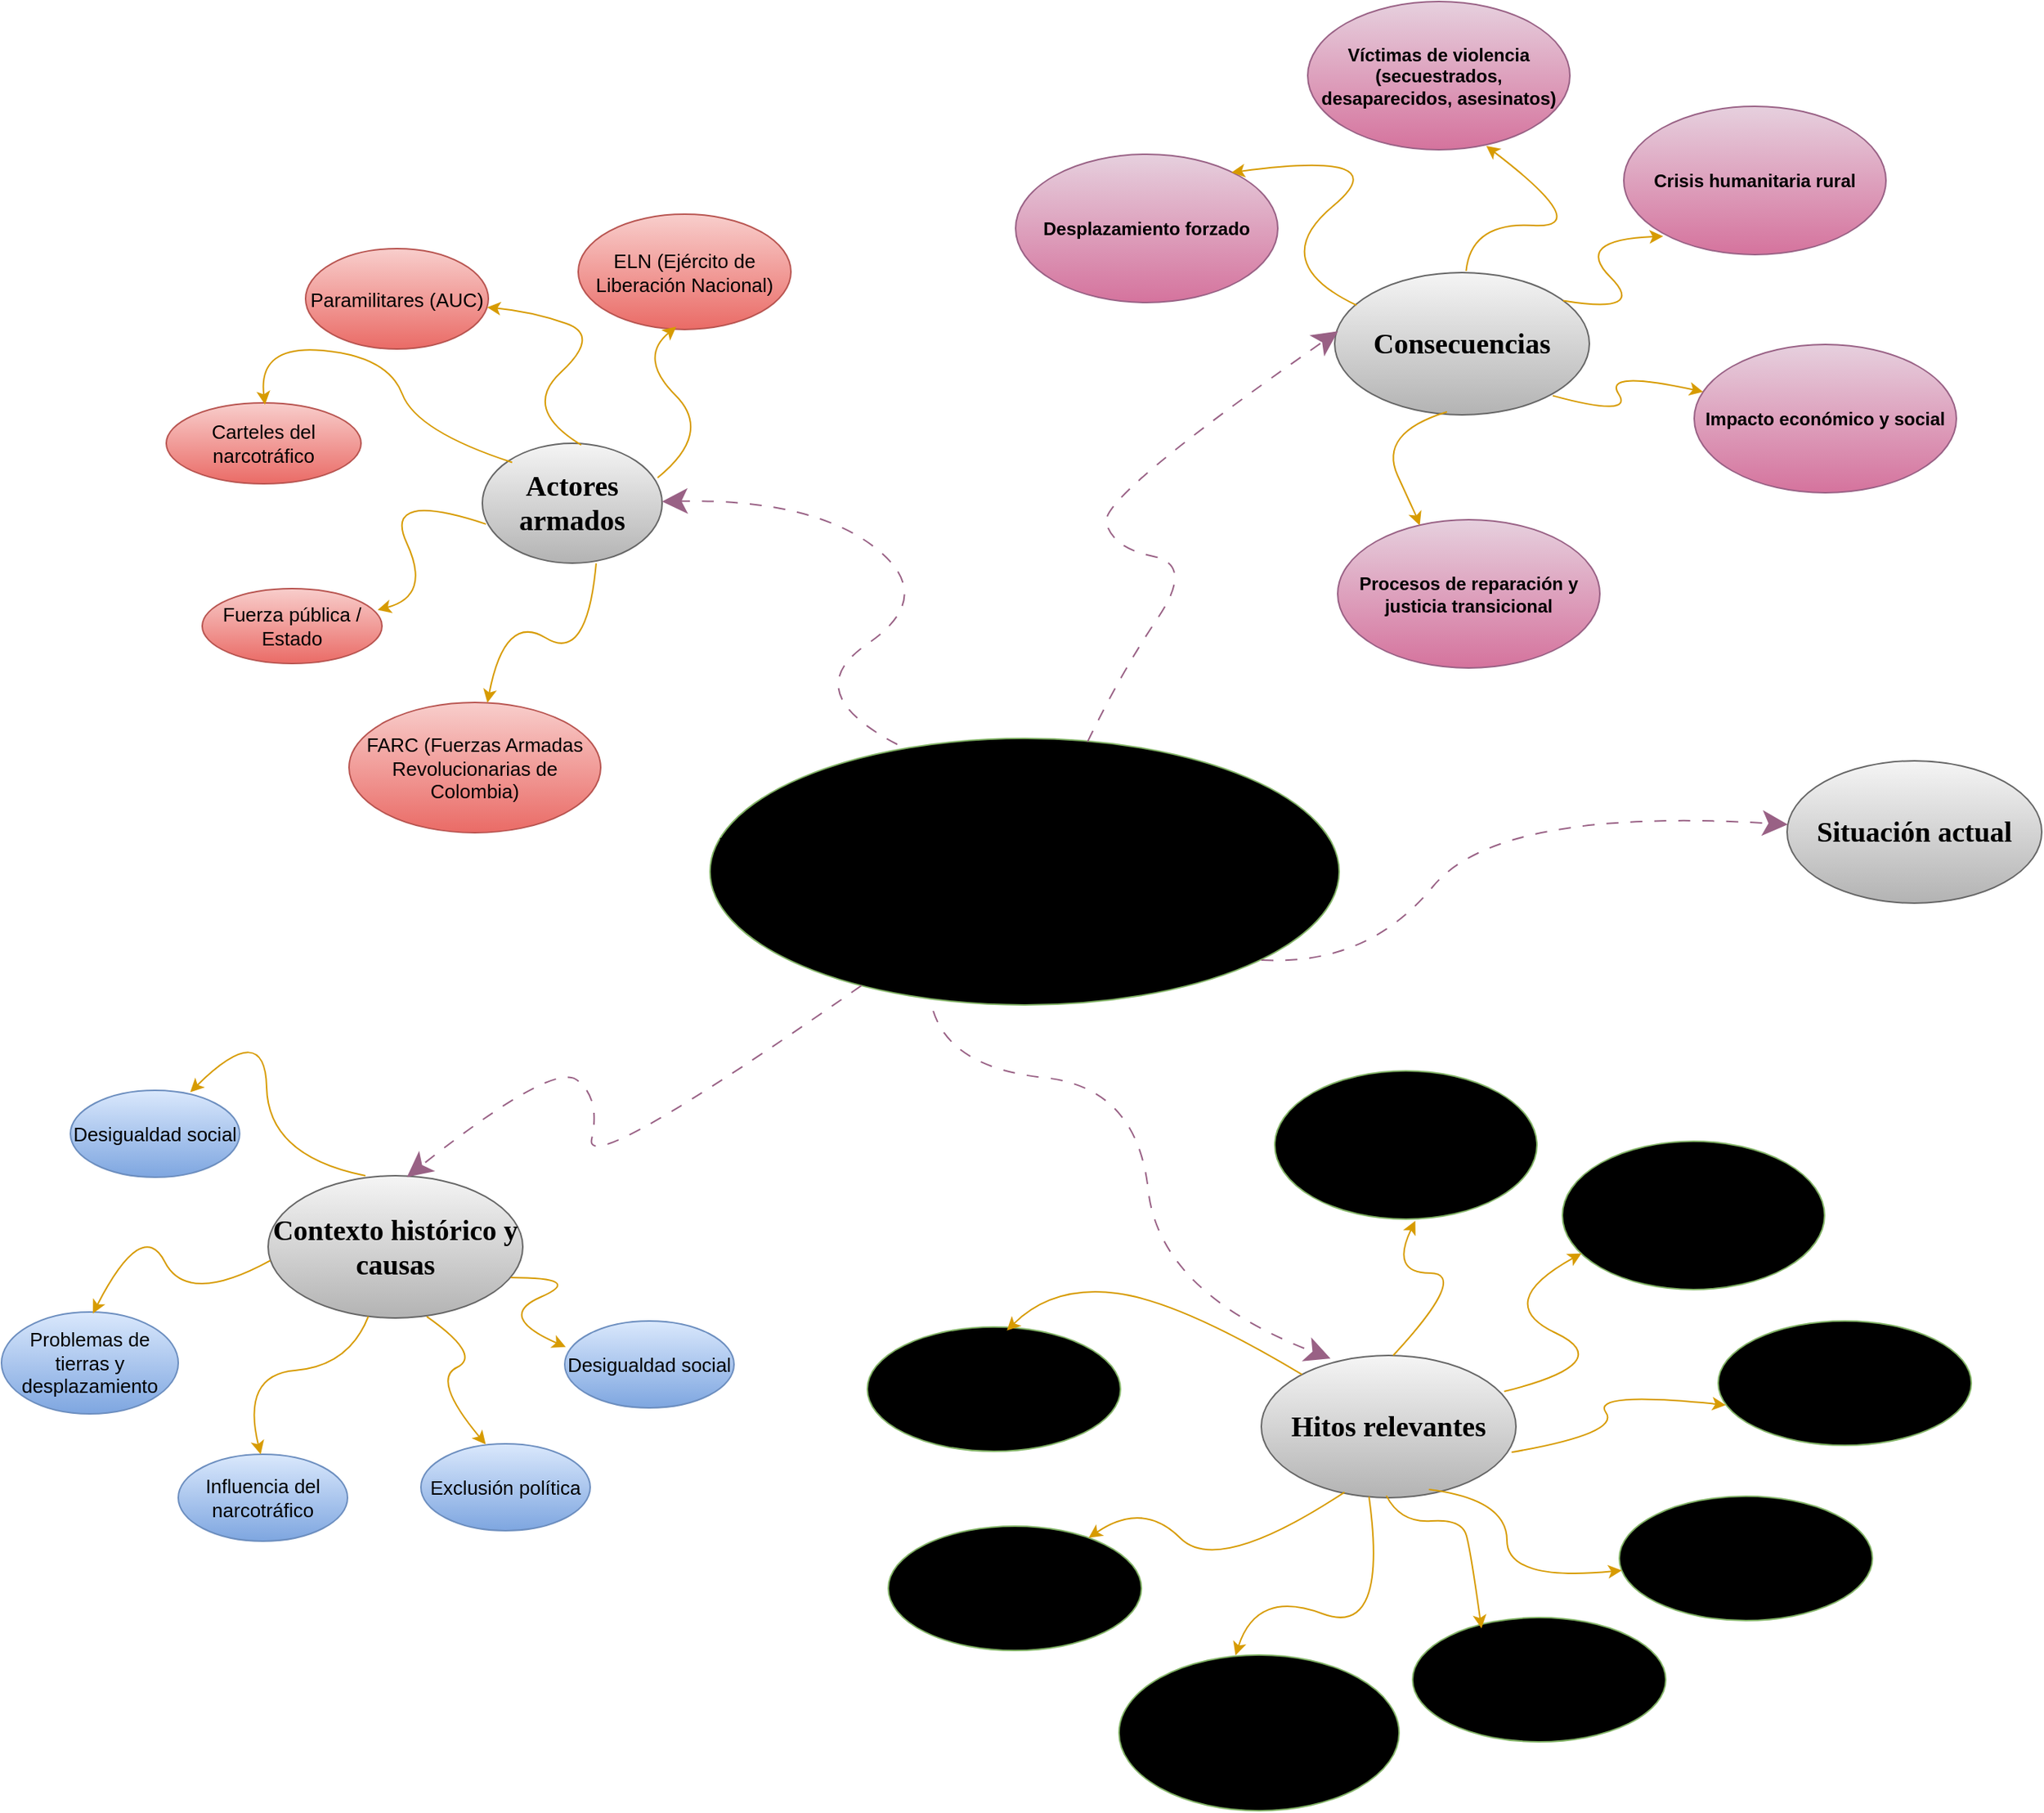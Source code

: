<mxfile version="28.1.2">
  <diagram id="AttYlrDJAX9aKZHuvHc5" name="Página-1">
    <mxGraphModel dx="724" dy="442" grid="0" gridSize="10" guides="0" tooltips="1" connect="0" arrows="1" fold="1" page="1" pageScale="1" pageWidth="2000" pageHeight="1700" background="light-dark(#FFFFFF,#FFFFFF)" math="0" shadow="0">
      <root>
        <mxCell id="0" />
        <mxCell id="1" parent="0" />
        <mxCell id="H_8EhADn51h16BN9ZeOo-1" value="&lt;font face=&quot;Times New Roman&quot; style=&quot;font-size: 25px; color: light-dark(rgb(0, 0, 0), rgb(255, 255, 51));&quot;&gt;&lt;i&gt;&lt;strong style=&quot;&quot; data-end=&quot;166&quot; data-start=&quot;101&quot;&gt;Hitos del conflicto armado en Colombia en los últimos 50 años&lt;/strong&gt;.&lt;/i&gt;&lt;/font&gt;" style="ellipse;whiteSpace=wrap;html=1;fillColor=#d5e8d4;strokeColor=#82b366;gradientColor=light-dark(#97D077,#66FF66);" vertex="1" parent="1">
          <mxGeometry x="767" y="792" width="420" height="178" as="geometry" />
        </mxCell>
        <mxCell id="H_8EhADn51h16BN9ZeOo-2" value="&lt;font face=&quot;Times New Roman&quot; style=&quot;color: light-dark(rgb(0, 0, 0), rgb(255, 255, 51)); font-size: 19px;&quot;&gt;&lt;b&gt;Contexto histórico y causas&lt;/b&gt;&lt;/font&gt;" style="ellipse;whiteSpace=wrap;html=1;fillColor=#f5f5f5;strokeColor=#666666;gradientColor=#b3b3b3;" vertex="1" parent="1">
          <mxGeometry x="472" y="1084" width="170" height="95" as="geometry" />
        </mxCell>
        <mxCell id="H_8EhADn51h16BN9ZeOo-3" value="&lt;font face=&quot;Times New Roman&quot; style=&quot;color: light-dark(rgb(0, 0, 0), rgb(255, 255, 51)); font-size: 19px;&quot;&gt;&lt;b&gt;Actores armados&lt;/b&gt;&lt;/font&gt;" style="ellipse;whiteSpace=wrap;html=1;fillColor=#f5f5f5;strokeColor=#666666;gradientColor=#b3b3b3;" vertex="1" parent="1">
          <mxGeometry x="615" y="595" width="120" height="80" as="geometry" />
        </mxCell>
        <mxCell id="H_8EhADn51h16BN9ZeOo-4" value="&lt;font face=&quot;Times New Roman&quot; style=&quot;color: light-dark(rgb(0, 0, 0), rgb(255, 255, 51)); font-size: 19px;&quot;&gt;&lt;b&gt;Hitos relevantes&lt;/b&gt;&lt;/font&gt;" style="ellipse;whiteSpace=wrap;html=1;fillColor=#f5f5f5;strokeColor=#666666;gradientColor=#b3b3b3;" vertex="1" parent="1">
          <mxGeometry x="1135" y="1204" width="170" height="95" as="geometry" />
        </mxCell>
        <mxCell id="H_8EhADn51h16BN9ZeOo-5" value="&lt;font face=&quot;Times New Roman&quot; style=&quot;color: light-dark(rgb(0, 0, 0), rgb(255, 255, 51)); font-size: 19px;&quot;&gt;&lt;b&gt;Consecuencias&lt;/b&gt;&lt;/font&gt;" style="ellipse;whiteSpace=wrap;html=1;fillColor=#f5f5f5;strokeColor=#666666;gradientColor=#b3b3b3;" vertex="1" parent="1">
          <mxGeometry x="1184" y="481" width="170" height="95" as="geometry" />
        </mxCell>
        <mxCell id="H_8EhADn51h16BN9ZeOo-6" value="&lt;font face=&quot;Times New Roman&quot; style=&quot;color: light-dark(rgb(0, 0, 0), rgb(255, 255, 51)); font-size: 19px;&quot;&gt;&lt;b&gt;Situación actual&lt;/b&gt;&lt;/font&gt;" style="ellipse;whiteSpace=wrap;html=1;fillColor=#f5f5f5;strokeColor=#666666;gradientColor=#b3b3b3;" vertex="1" parent="1">
          <mxGeometry x="1486" y="807" width="170" height="95" as="geometry" />
        </mxCell>
        <mxCell id="H_8EhADn51h16BN9ZeOo-7" value="" style="curved=1;endArrow=classic;html=1;rounded=0;fillColor=#e6d0de;gradientColor=#d5739d;strokeColor=#996185;startSize=20;endSize=14;fontStyle=0;dashed=1;dashPattern=8 8;startArrow=none;startFill=0;entryX=0.013;entryY=0.412;entryDx=0;entryDy=0;entryPerimeter=0;exitX=0.6;exitY=0.013;exitDx=0;exitDy=0;exitPerimeter=0;" edge="1" parent="1" source="H_8EhADn51h16BN9ZeOo-1" target="H_8EhADn51h16BN9ZeOo-5">
          <mxGeometry width="50" height="50" relative="1" as="geometry">
            <mxPoint x="1017" y="787" as="sourcePoint" />
            <mxPoint x="1051.5" y="643.11" as="targetPoint" />
            <Array as="points">
              <mxPoint x="1042" y="747" />
              <mxPoint x="1090" y="676" />
              <mxPoint x="1036" y="665" />
              <mxPoint x="1027" y="631" />
            </Array>
          </mxGeometry>
        </mxCell>
        <mxCell id="H_8EhADn51h16BN9ZeOo-9" value="" style="curved=1;endArrow=classic;html=1;rounded=0;fillColor=#e6d0de;gradientColor=#d5739d;strokeColor=#996185;startSize=20;endSize=14;fontStyle=0;dashed=1;dashPattern=8 8;startArrow=none;startFill=0;" edge="1" parent="1" target="H_8EhADn51h16BN9ZeOo-3">
          <mxGeometry width="50" height="50" relative="1" as="geometry">
            <mxPoint x="891.99" y="796" as="sourcePoint" />
            <mxPoint x="718.999" y="621.062" as="targetPoint" />
            <Array as="points">
              <mxPoint x="824.99" y="761" />
              <mxPoint x="918.99" y="697" />
              <mxPoint x="835" y="632" />
            </Array>
          </mxGeometry>
        </mxCell>
        <mxCell id="H_8EhADn51h16BN9ZeOo-11" value="" style="curved=1;endArrow=classic;html=1;rounded=0;fillColor=#e6d0de;gradientColor=#d5739d;strokeColor=#996185;startSize=20;endSize=14;fontStyle=0;dashed=1;dashPattern=8 8;startArrow=none;startFill=0;entryX=0.272;entryY=0.022;entryDx=0;entryDy=0;entryPerimeter=0;" edge="1" parent="1" target="H_8EhADn51h16BN9ZeOo-4">
          <mxGeometry width="50" height="50" relative="1" as="geometry">
            <mxPoint x="916" y="974" as="sourcePoint" />
            <mxPoint x="948" y="1116" as="targetPoint" />
            <Array as="points">
              <mxPoint x="928" y="1012" />
              <mxPoint x="1052" y="1025" />
              <mxPoint x="1067" y="1162" />
            </Array>
          </mxGeometry>
        </mxCell>
        <mxCell id="H_8EhADn51h16BN9ZeOo-12" value="" style="curved=1;endArrow=classic;html=1;rounded=0;fillColor=#e6d0de;gradientColor=#d5739d;strokeColor=#996185;startSize=20;endSize=14;fontStyle=0;dashed=1;dashPattern=8 8;startArrow=none;startFill=0;" edge="1" parent="1" target="H_8EhADn51h16BN9ZeOo-6">
          <mxGeometry width="50" height="50" relative="1" as="geometry">
            <mxPoint x="1135" y="940" as="sourcePoint" />
            <mxPoint x="1164" y="1084" as="targetPoint" />
            <Array as="points">
              <mxPoint x="1206" y="944" />
              <mxPoint x="1293" y="838" />
            </Array>
          </mxGeometry>
        </mxCell>
        <mxCell id="H_8EhADn51h16BN9ZeOo-13" value="" style="curved=1;endArrow=classic;html=1;rounded=0;fillColor=#e6d0de;gradientColor=#d5739d;strokeColor=#996185;startSize=20;endSize=14;fontStyle=0;dashed=1;dashPattern=8 8;startArrow=none;startFill=0;entryX=0.545;entryY=0.009;entryDx=0;entryDy=0;entryPerimeter=0;" edge="1" parent="1" source="H_8EhADn51h16BN9ZeOo-1" target="H_8EhADn51h16BN9ZeOo-2">
          <mxGeometry width="50" height="50" relative="1" as="geometry">
            <mxPoint x="779.076" y="1048.543" as="sourcePoint" />
            <mxPoint x="579" y="1073" as="targetPoint" />
            <Array as="points">
              <mxPoint x="682" y="1087" />
              <mxPoint x="694" y="1032" />
              <mxPoint x="662" y="1008" />
            </Array>
          </mxGeometry>
        </mxCell>
        <mxCell id="H_8EhADn51h16BN9ZeOo-14" value="&lt;font style=&quot;color: light-dark(rgb(0, 0, 0), rgb(51, 255, 255)); font-size: 13px;&quot;&gt;Desigualdad social&lt;/font&gt;" style="ellipse;whiteSpace=wrap;html=1;fillColor=#dae8fc;strokeColor=#6c8ebf;gradientColor=#7ea6e0;" vertex="1" parent="1">
          <mxGeometry x="340" y="1027" width="113" height="58" as="geometry" />
        </mxCell>
        <mxCell id="H_8EhADn51h16BN9ZeOo-15" value="&lt;font style=&quot;color: light-dark(rgb(0, 0, 0), rgb(51, 255, 255)); font-size: 13px;&quot;&gt;Problemas de tierras y desplazamiento&lt;/font&gt;" style="ellipse;whiteSpace=wrap;html=1;fillColor=#dae8fc;strokeColor=#6c8ebf;gradientColor=#7ea6e0;" vertex="1" parent="1">
          <mxGeometry x="294" y="1175" width="118" height="68" as="geometry" />
        </mxCell>
        <mxCell id="H_8EhADn51h16BN9ZeOo-16" value="&lt;font style=&quot;color: light-dark(rgb(0, 0, 0), rgb(51, 255, 255)); font-size: 13px;&quot;&gt;Desigualdad social&lt;/font&gt;" style="ellipse;whiteSpace=wrap;html=1;fillColor=#dae8fc;strokeColor=#6c8ebf;gradientColor=#7ea6e0;" vertex="1" parent="1">
          <mxGeometry x="670" y="1181" width="113" height="58" as="geometry" />
        </mxCell>
        <mxCell id="H_8EhADn51h16BN9ZeOo-17" value="&lt;font style=&quot;color: light-dark(rgb(0, 0, 0), rgb(51, 255, 255)); font-size: 13px;&quot;&gt;Influencia del narcotráfico&lt;/font&gt;" style="ellipse;whiteSpace=wrap;html=1;fillColor=#dae8fc;strokeColor=#6c8ebf;gradientColor=#7ea6e0;" vertex="1" parent="1">
          <mxGeometry x="412" y="1270" width="113" height="58" as="geometry" />
        </mxCell>
        <mxCell id="H_8EhADn51h16BN9ZeOo-18" value="&lt;font style=&quot;color: light-dark(rgb(0, 0, 0), rgb(51, 255, 255)); font-size: 13px;&quot;&gt;Exclusión política&lt;/font&gt;" style="ellipse;whiteSpace=wrap;html=1;fillColor=#dae8fc;strokeColor=#6c8ebf;gradientColor=#7ea6e0;" vertex="1" parent="1">
          <mxGeometry x="574" y="1263" width="113" height="58" as="geometry" />
        </mxCell>
        <mxCell id="H_8EhADn51h16BN9ZeOo-19" value="&lt;font style=&quot;color: light-dark(rgb(0, 0, 0), rgb(51, 255, 255)); font-size: 13px;&quot;&gt;FARC (Fuerzas Armadas Revolucionarias de Colombia)&lt;/font&gt;" style="ellipse;whiteSpace=wrap;html=1;fillColor=#f8cecc;strokeColor=light-dark(#B85450,#66FFFF);gradientColor=#ea6b66;" vertex="1" parent="1">
          <mxGeometry x="526" y="768" width="168" height="87" as="geometry" />
        </mxCell>
        <mxCell id="H_8EhADn51h16BN9ZeOo-20" value="&lt;font style=&quot;color: light-dark(rgb(0, 0, 0), rgb(51, 255, 255)); font-size: 13px;&quot;&gt;ELN (Ejército de Liberación Nacional)&lt;/font&gt;" style="ellipse;whiteSpace=wrap;html=1;fillColor=#f8cecc;strokeColor=light-dark(#B85450,#33FFFF);gradientColor=#ea6b66;" vertex="1" parent="1">
          <mxGeometry x="679" y="442" width="142" height="77" as="geometry" />
        </mxCell>
        <mxCell id="H_8EhADn51h16BN9ZeOo-21" value="&lt;font style=&quot;color: light-dark(rgb(0, 0, 0), rgb(51, 255, 255)); font-size: 13px;&quot;&gt;Paramilitares (AUC)&lt;/font&gt;" style="ellipse;whiteSpace=wrap;html=1;fillColor=#f8cecc;strokeColor=light-dark(#B85450,#66FFFF);gradientColor=#ea6b66;" vertex="1" parent="1">
          <mxGeometry x="497" y="465" width="122" height="67" as="geometry" />
        </mxCell>
        <mxCell id="H_8EhADn51h16BN9ZeOo-22" value="&lt;font style=&quot;color: light-dark(rgb(0, 0, 0), rgb(51, 255, 255)); font-size: 13px;&quot;&gt;Carteles del narcotráfico&lt;/font&gt;" style="ellipse;whiteSpace=wrap;html=1;fillColor=#f8cecc;strokeColor=light-dark(#B85450,#66FFFF);gradientColor=#ea6b66;" vertex="1" parent="1">
          <mxGeometry x="404" y="568" width="130" height="54" as="geometry" />
        </mxCell>
        <mxCell id="H_8EhADn51h16BN9ZeOo-23" value="&lt;font style=&quot;color: light-dark(rgb(0, 0, 0), rgb(51, 255, 255)); font-size: 13px;&quot;&gt;Fuerza pública / Estado&lt;/font&gt;" style="ellipse;whiteSpace=wrap;html=1;fillColor=#f8cecc;strokeColor=light-dark(#B85450,#66FFFF);gradientColor=#ea6b66;" vertex="1" parent="1">
          <mxGeometry x="428" y="692" width="120" height="50" as="geometry" />
        </mxCell>
        <mxCell id="H_8EhADn51h16BN9ZeOo-24" value="&lt;font style=&quot;color: light-dark(rgb(0, 0, 0), rgb(51, 255, 255)); font-size: 13px;&quot;&gt;1982: Inicio de diálogos de paz con FARC (Betancur)&lt;/font&gt;" style="ellipse;whiteSpace=wrap;html=1;fillColor=#d5e8d4;strokeColor=#82b366;gradientColor=light-dark(#97D077,#295A52);" vertex="1" parent="1">
          <mxGeometry x="872" y="1185" width="169" height="83" as="geometry" />
        </mxCell>
        <mxCell id="H_8EhADn51h16BN9ZeOo-25" value="&lt;font style=&quot;color: light-dark(rgb(0, 0, 0), rgb(51, 255, 255)); font-size: 13px;&quot;&gt;1984: Acuerdo de cese al fuego con FARC (La Uribe)&lt;/font&gt;" style="ellipse;whiteSpace=wrap;html=1;fillColor=#d5e8d4;strokeColor=#82b366;gradientColor=light-dark(#97D077,#295A52);" vertex="1" parent="1">
          <mxGeometry x="886" y="1318" width="169" height="83" as="geometry" />
        </mxCell>
        <mxCell id="H_8EhADn51h16BN9ZeOo-26" value="&lt;font style=&quot;color: light-dark(rgb(0, 0, 0), rgb(51, 255, 255)); font-size: 13px;&quot;&gt;1991: Nueva Constitución — apertura política, desmovilización M-19&lt;/font&gt;" style="ellipse;whiteSpace=wrap;html=1;fillColor=#d5e8d4;strokeColor=#82b366;gradientColor=light-dark(#97D077,#295A52);" vertex="1" parent="1">
          <mxGeometry x="1040" y="1404" width="187" height="104" as="geometry" />
        </mxCell>
        <mxCell id="H_8EhADn51h16BN9ZeOo-27" value="&lt;font style=&quot;color: light-dark(rgb(0, 0, 0), rgb(51, 255, 255)); font-size: 13px;&quot;&gt;1997-2006: Auge paramilitar (AUC)&lt;/font&gt;" style="ellipse;whiteSpace=wrap;html=1;fillColor=#d5e8d4;strokeColor=#82b366;gradientColor=light-dark(#97D077,#295A52);" vertex="1" parent="1">
          <mxGeometry x="1236" y="1379" width="169" height="83" as="geometry" />
        </mxCell>
        <mxCell id="H_8EhADn51h16BN9ZeOo-28" value="&lt;font style=&quot;color: light-dark(rgb(0, 0, 0), rgb(51, 255, 255)); font-size: 13px;&quot;&gt;2002-2010: Política de Seguridad Democrática (Uribe)&lt;/font&gt;" style="ellipse;whiteSpace=wrap;html=1;fillColor=#d5e8d4;strokeColor=#82b366;gradientColor=light-dark(#97D077,#295A52);" vertex="1" parent="1">
          <mxGeometry x="1374" y="1298" width="169" height="83" as="geometry" />
        </mxCell>
        <mxCell id="H_8EhADn51h16BN9ZeOo-29" value="&lt;font style=&quot;color: light-dark(rgb(0, 0, 0), rgb(51, 255, 255)); font-size: 13px;&quot;&gt;2012-2016: Proceso de paz con FARC (La Habana)&lt;/font&gt;" style="ellipse;whiteSpace=wrap;html=1;fillColor=#d5e8d4;strokeColor=#82b366;gradientColor=light-dark(#97D077,#295A52);" vertex="1" parent="1">
          <mxGeometry x="1440" y="1181" width="169" height="83" as="geometry" />
        </mxCell>
        <mxCell id="H_8EhADn51h16BN9ZeOo-30" value="&lt;font style=&quot;color: light-dark(rgb(0, 0, 0), rgb(51, 255, 255)); font-size: 13px;&quot;&gt;2016: Firma del Acuerdo de Paz con FARC &lt;br&gt;(Juan Manuel Santos)&lt;/font&gt;" style="ellipse;whiteSpace=wrap;html=1;fillColor=#d5e8d4;strokeColor=#82b366;gradientColor=light-dark(#97D077,#295A52);" vertex="1" parent="1">
          <mxGeometry x="1336" y="1061" width="175" height="99" as="geometry" />
        </mxCell>
        <mxCell id="H_8EhADn51h16BN9ZeOo-31" value="&lt;font style=&quot;color: light-dark(rgb(0, 0, 0), rgb(51, 255, 255));&quot;&gt;2019-presente: Disidencias y ELN continúan con presencia armada&lt;/font&gt;" style="ellipse;whiteSpace=wrap;html=1;fillColor=#d5e8d4;strokeColor=#82b366;gradientColor=light-dark(#97D077,#295A52);" vertex="1" parent="1">
          <mxGeometry x="1144" y="1014" width="175" height="99" as="geometry" />
        </mxCell>
        <mxCell id="H_8EhADn51h16BN9ZeOo-32" value="&lt;font style=&quot;color: light-dark(rgb(0, 0, 0), rgb(0, 255, 0));&quot;&gt;&lt;b style=&quot;&quot;&gt;Desplazamiento forzado&lt;/b&gt;&lt;/font&gt;" style="ellipse;whiteSpace=wrap;html=1;fillColor=#e6d0de;strokeColor=#996185;gradientColor=#d5739d;" vertex="1" parent="1">
          <mxGeometry x="971" y="402" width="175" height="99" as="geometry" />
        </mxCell>
        <mxCell id="H_8EhADn51h16BN9ZeOo-33" value="&lt;font style=&quot;color: light-dark(rgb(0, 0, 0), rgb(0, 255, 0));&quot;&gt;&lt;b style=&quot;&quot;&gt;Víctimas de violencia (secuestrados, desaparecidos, asesinatos)&lt;/b&gt;&lt;/font&gt;" style="ellipse;whiteSpace=wrap;html=1;fillColor=#e6d0de;strokeColor=#996185;gradientColor=#d5739d;" vertex="1" parent="1">
          <mxGeometry x="1166" y="300" width="175" height="99" as="geometry" />
        </mxCell>
        <mxCell id="H_8EhADn51h16BN9ZeOo-34" value="&lt;font style=&quot;color: light-dark(rgb(0, 0, 0), rgb(0, 255, 0));&quot;&gt;&lt;b style=&quot;&quot;&gt;Crisis humanitaria rural&lt;/b&gt;&lt;/font&gt;" style="ellipse;whiteSpace=wrap;html=1;fillColor=#e6d0de;strokeColor=#996185;gradientColor=#d5739d;" vertex="1" parent="1">
          <mxGeometry x="1377" y="370" width="175" height="99" as="geometry" />
        </mxCell>
        <mxCell id="H_8EhADn51h16BN9ZeOo-35" value="&lt;font style=&quot;color: light-dark(rgb(0, 0, 0), rgb(0, 255, 0));&quot;&gt;&lt;b style=&quot;&quot;&gt;Impacto económico y social&lt;/b&gt;&lt;/font&gt;" style="ellipse;whiteSpace=wrap;html=1;fillColor=#e6d0de;strokeColor=#996185;gradientColor=#d5739d;" vertex="1" parent="1">
          <mxGeometry x="1424" y="529" width="175" height="99" as="geometry" />
        </mxCell>
        <mxCell id="H_8EhADn51h16BN9ZeOo-36" value="&lt;font style=&quot;color: light-dark(rgb(0, 0, 0), rgb(0, 255, 0));&quot;&gt;&lt;b style=&quot;&quot;&gt;Procesos de reparación y justicia transicional&lt;/b&gt;&lt;/font&gt;" style="ellipse;whiteSpace=wrap;html=1;fillColor=#e6d0de;strokeColor=#996185;gradientColor=#d5739d;" vertex="1" parent="1">
          <mxGeometry x="1186" y="646" width="175" height="99" as="geometry" />
        </mxCell>
        <mxCell id="H_8EhADn51h16BN9ZeOo-37" value="" style="curved=1;endArrow=classic;html=1;rounded=0;entryX=0.006;entryY=0.299;entryDx=0;entryDy=0;entryPerimeter=0;fillColor=#ffcd28;gradientColor=#ffa500;strokeColor=#d79b00;" edge="1" parent="1" target="H_8EhADn51h16BN9ZeOo-16">
          <mxGeometry width="50" height="50" relative="1" as="geometry">
            <mxPoint x="634" y="1152" as="sourcePoint" />
            <mxPoint x="684" y="1102" as="targetPoint" />
            <Array as="points">
              <mxPoint x="684" y="1152" />
              <mxPoint x="624" y="1178" />
            </Array>
          </mxGeometry>
        </mxCell>
        <mxCell id="H_8EhADn51h16BN9ZeOo-38" value="" style="curved=1;endArrow=classic;html=1;rounded=0;entryX=0.383;entryY=0.007;entryDx=0;entryDy=0;entryPerimeter=0;fillColor=#ffcd28;gradientColor=#ffa500;strokeColor=#d79b00;exitX=0.623;exitY=0.99;exitDx=0;exitDy=0;exitPerimeter=0;" edge="1" parent="1" source="H_8EhADn51h16BN9ZeOo-2" target="H_8EhADn51h16BN9ZeOo-18">
          <mxGeometry width="50" height="50" relative="1" as="geometry">
            <mxPoint x="573" y="1182" as="sourcePoint" />
            <mxPoint x="610" y="1228" as="targetPoint" />
            <Array as="points">
              <mxPoint x="615" y="1204" />
              <mxPoint x="581" y="1220" />
            </Array>
          </mxGeometry>
        </mxCell>
        <mxCell id="H_8EhADn51h16BN9ZeOo-39" value="" style="curved=1;endArrow=classic;html=1;rounded=0;entryX=0.487;entryY=0;entryDx=0;entryDy=0;entryPerimeter=0;fillColor=#ffcd28;gradientColor=#ffa500;strokeColor=#d79b00;" edge="1" parent="1" source="H_8EhADn51h16BN9ZeOo-2" target="H_8EhADn51h16BN9ZeOo-17">
          <mxGeometry width="50" height="50" relative="1" as="geometry">
            <mxPoint x="436" y="1183" as="sourcePoint" />
            <mxPoint x="475" y="1268" as="targetPoint" />
            <Array as="points">
              <mxPoint x="526" y="1211" />
              <mxPoint x="454" y="1217" />
            </Array>
          </mxGeometry>
        </mxCell>
        <mxCell id="H_8EhADn51h16BN9ZeOo-40" value="" style="curved=1;endArrow=classic;html=1;rounded=0;entryX=0.517;entryY=0.015;entryDx=0;entryDy=0;entryPerimeter=0;fillColor=#ffcd28;gradientColor=#ffa500;strokeColor=#d79b00;exitX=0.008;exitY=0.597;exitDx=0;exitDy=0;exitPerimeter=0;" edge="1" parent="1" source="H_8EhADn51h16BN9ZeOo-2" target="H_8EhADn51h16BN9ZeOo-15">
          <mxGeometry width="50" height="50" relative="1" as="geometry">
            <mxPoint x="442" y="1084" as="sourcePoint" />
            <mxPoint x="370" y="1176" as="targetPoint" />
            <Array as="points">
              <mxPoint x="418" y="1171" />
              <mxPoint x="388" y="1112" />
            </Array>
          </mxGeometry>
        </mxCell>
        <mxCell id="H_8EhADn51h16BN9ZeOo-41" value="" style="curved=1;endArrow=classic;html=1;rounded=0;entryX=0.708;entryY=0.021;entryDx=0;entryDy=0;entryPerimeter=0;fillColor=#ffcd28;gradientColor=#ffa500;strokeColor=#d79b00;exitX=0.382;exitY=0;exitDx=0;exitDy=0;exitPerimeter=0;" edge="1" parent="1" source="H_8EhADn51h16BN9ZeOo-2" target="H_8EhADn51h16BN9ZeOo-14">
          <mxGeometry width="50" height="50" relative="1" as="geometry">
            <mxPoint x="524" y="989" as="sourcePoint" />
            <mxPoint x="406" y="1024" as="targetPoint" />
            <Array as="points">
              <mxPoint x="472" y="1071" />
              <mxPoint x="470" y="979" />
            </Array>
          </mxGeometry>
        </mxCell>
        <mxCell id="H_8EhADn51h16BN9ZeOo-42" value="" style="curved=1;endArrow=classic;html=1;rounded=0;fillColor=#ffcd28;gradientColor=#ffa500;strokeColor=#d79b00;entryX=0.536;entryY=1.011;entryDx=0;entryDy=0;entryPerimeter=0;exitX=0.518;exitY=0;exitDx=0;exitDy=0;exitPerimeter=0;" edge="1" parent="1" source="H_8EhADn51h16BN9ZeOo-4" target="H_8EhADn51h16BN9ZeOo-31">
          <mxGeometry width="50" height="50" relative="1" as="geometry">
            <mxPoint x="1221" y="1199" as="sourcePoint" />
            <mxPoint x="1271" y="1149" as="targetPoint" />
            <Array as="points">
              <mxPoint x="1274" y="1149" />
              <mxPoint x="1221" y="1149" />
            </Array>
          </mxGeometry>
        </mxCell>
        <mxCell id="H_8EhADn51h16BN9ZeOo-43" value="" style="curved=1;endArrow=classic;html=1;rounded=0;fillColor=#ffcd28;gradientColor=#ffa500;strokeColor=#d79b00;entryX=0.073;entryY=0.756;entryDx=0;entryDy=0;entryPerimeter=0;exitX=0.954;exitY=0.253;exitDx=0;exitDy=0;exitPerimeter=0;" edge="1" parent="1" source="H_8EhADn51h16BN9ZeOo-4" target="H_8EhADn51h16BN9ZeOo-30">
          <mxGeometry width="50" height="50" relative="1" as="geometry">
            <mxPoint x="1291" y="1224" as="sourcePoint" />
            <mxPoint x="1306" y="1134" as="targetPoint" />
            <Array as="points">
              <mxPoint x="1374" y="1209" />
              <mxPoint x="1289" y="1169" />
            </Array>
          </mxGeometry>
        </mxCell>
        <mxCell id="H_8EhADn51h16BN9ZeOo-44" value="" style="curved=1;endArrow=classic;html=1;rounded=0;fillColor=#ffcd28;gradientColor=#ffa500;strokeColor=#d79b00;entryX=0.03;entryY=0.676;entryDx=0;entryDy=0;entryPerimeter=0;exitX=0.983;exitY=0.68;exitDx=0;exitDy=0;exitPerimeter=0;" edge="1" parent="1" source="H_8EhADn51h16BN9ZeOo-4" target="H_8EhADn51h16BN9ZeOo-29">
          <mxGeometry width="50" height="50" relative="1" as="geometry">
            <mxPoint x="1298" y="1275" as="sourcePoint" />
            <mxPoint x="1350" y="1183" as="targetPoint" />
            <Array as="points">
              <mxPoint x="1375" y="1256" />
              <mxPoint x="1355" y="1228" />
            </Array>
          </mxGeometry>
        </mxCell>
        <mxCell id="H_8EhADn51h16BN9ZeOo-45" value="" style="curved=1;endArrow=classic;html=1;rounded=0;fillColor=#ffcd28;gradientColor=#ffa500;strokeColor=#d79b00;exitX=0.658;exitY=0.942;exitDx=0;exitDy=0;exitPerimeter=0;" edge="1" parent="1" source="H_8EhADn51h16BN9ZeOo-4" target="H_8EhADn51h16BN9ZeOo-28">
          <mxGeometry width="50" height="50" relative="1" as="geometry">
            <mxPoint x="1226" y="1313" as="sourcePoint" />
            <mxPoint x="1369" y="1281" as="targetPoint" />
            <Array as="points">
              <mxPoint x="1299" y="1300" />
              <mxPoint x="1299" y="1355" />
            </Array>
          </mxGeometry>
        </mxCell>
        <mxCell id="H_8EhADn51h16BN9ZeOo-46" value="" style="curved=1;endArrow=classic;html=1;rounded=0;fillColor=#ffcd28;gradientColor=#ffa500;strokeColor=#d79b00;exitX=0.491;exitY=0.986;exitDx=0;exitDy=0;exitPerimeter=0;entryX=0.272;entryY=0.087;entryDx=0;entryDy=0;entryPerimeter=0;" edge="1" parent="1" source="H_8EhADn51h16BN9ZeOo-4" target="H_8EhADn51h16BN9ZeOo-27">
          <mxGeometry width="50" height="50" relative="1" as="geometry">
            <mxPoint x="1144" y="1306" as="sourcePoint" />
            <mxPoint x="1273" y="1361" as="targetPoint" />
            <Array as="points">
              <mxPoint x="1228" y="1316" />
              <mxPoint x="1269" y="1313" />
              <mxPoint x="1275" y="1336" />
            </Array>
          </mxGeometry>
        </mxCell>
        <mxCell id="H_8EhADn51h16BN9ZeOo-47" value="" style="curved=1;endArrow=classic;html=1;rounded=0;fillColor=#ffcd28;gradientColor=#ffa500;strokeColor=#d79b00;exitX=0.327;exitY=0.961;exitDx=0;exitDy=0;exitPerimeter=0;" edge="1" parent="1" source="H_8EhADn51h16BN9ZeOo-4" target="H_8EhADn51h16BN9ZeOo-25">
          <mxGeometry width="50" height="50" relative="1" as="geometry">
            <mxPoint x="1056" y="1351" as="sourcePoint" />
            <mxPoint x="1106" y="1301" as="targetPoint" />
            <Array as="points">
              <mxPoint x="1106" y="1351" />
              <mxPoint x="1056" y="1301" />
            </Array>
          </mxGeometry>
        </mxCell>
        <mxCell id="H_8EhADn51h16BN9ZeOo-48" value="" style="curved=1;endArrow=classic;html=1;rounded=0;fillColor=#ffcd28;gradientColor=#ffa500;strokeColor=#d79b00;exitX=0.423;exitY=0.993;exitDx=0;exitDy=0;exitPerimeter=0;entryX=0.416;entryY=0.003;entryDx=0;entryDy=0;entryPerimeter=0;" edge="1" parent="1" source="H_8EhADn51h16BN9ZeOo-4" target="H_8EhADn51h16BN9ZeOo-26">
          <mxGeometry width="50" height="50" relative="1" as="geometry">
            <mxPoint x="1267" y="1354" as="sourcePoint" />
            <mxPoint x="1096" y="1385" as="targetPoint" />
            <Array as="points">
              <mxPoint x="1220" y="1393" />
              <mxPoint x="1132" y="1360" />
            </Array>
          </mxGeometry>
        </mxCell>
        <mxCell id="H_8EhADn51h16BN9ZeOo-49" value="" style="curved=1;endArrow=classic;html=1;rounded=0;fillColor=#ffcd28;gradientColor=#ffa500;strokeColor=#d79b00;entryX=0.551;entryY=0.029;entryDx=0;entryDy=0;entryPerimeter=0;" edge="1" parent="1" source="H_8EhADn51h16BN9ZeOo-4" target="H_8EhADn51h16BN9ZeOo-24">
          <mxGeometry width="50" height="50" relative="1" as="geometry">
            <mxPoint x="1131" y="1151" as="sourcePoint" />
            <mxPoint x="960" y="1182" as="targetPoint" />
            <Array as="points">
              <mxPoint x="1081" y="1168" />
              <mxPoint x="996" y="1157" />
            </Array>
          </mxGeometry>
        </mxCell>
        <mxCell id="H_8EhADn51h16BN9ZeOo-50" value="" style="curved=1;endArrow=classic;html=1;rounded=0;fillColor=#ffcd28;gradientColor=#ffa500;strokeColor=#d79b00;entryX=0.461;entryY=0.975;entryDx=0;entryDy=0;entryPerimeter=0;exitX=0.975;exitY=0.287;exitDx=0;exitDy=0;exitPerimeter=0;" edge="1" parent="1" source="H_8EhADn51h16BN9ZeOo-3" target="H_8EhADn51h16BN9ZeOo-20">
          <mxGeometry width="50" height="50" relative="1" as="geometry">
            <mxPoint x="719" y="588" as="sourcePoint" />
            <mxPoint x="769" y="538" as="targetPoint" />
            <Array as="points">
              <mxPoint x="769" y="588" />
              <mxPoint x="719" y="538" />
            </Array>
          </mxGeometry>
        </mxCell>
        <mxCell id="H_8EhADn51h16BN9ZeOo-51" value="" style="curved=1;endArrow=classic;html=1;rounded=0;fillColor=#ffcd28;gradientColor=#ffa500;strokeColor=#d79b00;exitX=0.633;exitY=1.002;exitDx=0;exitDy=0;exitPerimeter=0;" edge="1" parent="1" source="H_8EhADn51h16BN9ZeOo-3" target="H_8EhADn51h16BN9ZeOo-19">
          <mxGeometry width="50" height="50" relative="1" as="geometry">
            <mxPoint x="661" y="653" as="sourcePoint" />
            <mxPoint x="692" y="582" as="targetPoint" />
            <Array as="points">
              <mxPoint x="685" y="742" />
              <mxPoint x="630" y="708" />
            </Array>
          </mxGeometry>
        </mxCell>
        <mxCell id="H_8EhADn51h16BN9ZeOo-52" value="" style="curved=1;endArrow=classic;html=1;rounded=0;fillColor=#ffcd28;gradientColor=#ffa500;strokeColor=#d79b00;exitX=0.02;exitY=0.674;exitDx=0;exitDy=0;exitPerimeter=0;entryX=0.976;entryY=0.284;entryDx=0;entryDy=0;entryPerimeter=0;" edge="1" parent="1" source="H_8EhADn51h16BN9ZeOo-3" target="H_8EhADn51h16BN9ZeOo-23">
          <mxGeometry width="50" height="50" relative="1" as="geometry">
            <mxPoint x="544" y="570" as="sourcePoint" />
            <mxPoint x="500" y="694" as="targetPoint" />
            <Array as="points">
              <mxPoint x="548" y="626" />
              <mxPoint x="581" y="697" />
            </Array>
          </mxGeometry>
        </mxCell>
        <mxCell id="H_8EhADn51h16BN9ZeOo-53" value="" style="curved=1;endArrow=classic;html=1;rounded=0;exitX=0.166;exitY=0.159;exitDx=0;exitDy=0;exitPerimeter=0;entryX=0.507;entryY=0.022;entryDx=0;entryDy=0;entryPerimeter=0;fillColor=#ffcd28;gradientColor=#ffa500;strokeColor=#d79b00;" edge="1" parent="1" source="H_8EhADn51h16BN9ZeOo-3" target="H_8EhADn51h16BN9ZeOo-22">
          <mxGeometry width="50" height="50" relative="1" as="geometry">
            <mxPoint x="605" y="577" as="sourcePoint" />
            <mxPoint x="507" y="538" as="targetPoint" />
            <Array as="points">
              <mxPoint x="571" y="587" />
              <mxPoint x="552" y="537" />
              <mxPoint x="465" y="529" />
            </Array>
          </mxGeometry>
        </mxCell>
        <mxCell id="H_8EhADn51h16BN9ZeOo-54" value="" style="curved=1;endArrow=classic;html=1;rounded=0;fillColor=#ffcd28;gradientColor=#ffa500;strokeColor=#d79b00;exitX=0.55;exitY=0.013;exitDx=0;exitDy=0;exitPerimeter=0;" edge="1" parent="1" source="H_8EhADn51h16BN9ZeOo-3" target="H_8EhADn51h16BN9ZeOo-21">
          <mxGeometry width="50" height="50" relative="1" as="geometry">
            <mxPoint x="678" y="566" as="sourcePoint" />
            <mxPoint x="728" y="516" as="targetPoint" />
            <Array as="points">
              <mxPoint x="641" y="572" />
              <mxPoint x="694" y="523" />
              <mxPoint x="648" y="507" />
            </Array>
          </mxGeometry>
        </mxCell>
        <mxCell id="H_8EhADn51h16BN9ZeOo-55" value="" style="curved=1;endArrow=classic;html=1;rounded=0;fillColor=#ffcd28;gradientColor=#ffa500;strokeColor=#d79b00;exitX=0.086;exitY=0.23;exitDx=0;exitDy=0;exitPerimeter=0;entryX=0.823;entryY=0.123;entryDx=0;entryDy=0;entryPerimeter=0;" edge="1" parent="1" source="H_8EhADn51h16BN9ZeOo-5" target="H_8EhADn51h16BN9ZeOo-32">
          <mxGeometry width="50" height="50" relative="1" as="geometry">
            <mxPoint x="1193" y="515" as="sourcePoint" />
            <mxPoint x="1118" y="401" as="targetPoint" />
            <Array as="points">
              <mxPoint x="1138" y="474" />
              <mxPoint x="1228" y="399" />
            </Array>
          </mxGeometry>
        </mxCell>
        <mxCell id="H_8EhADn51h16BN9ZeOo-56" value="" style="curved=1;endArrow=classic;html=1;rounded=0;fillColor=#ffcd28;gradientColor=#ffa500;strokeColor=#d79b00;entryX=0.681;entryY=0.974;entryDx=0;entryDy=0;entryPerimeter=0;exitX=0.516;exitY=-0.011;exitDx=0;exitDy=0;exitPerimeter=0;" edge="1" parent="1" source="H_8EhADn51h16BN9ZeOo-5" target="H_8EhADn51h16BN9ZeOo-33">
          <mxGeometry width="50" height="50" relative="1" as="geometry">
            <mxPoint x="1265" y="491" as="sourcePoint" />
            <mxPoint x="1204" y="361" as="targetPoint" />
            <Array as="points">
              <mxPoint x="1275" y="447" />
              <mxPoint x="1358" y="452" />
            </Array>
          </mxGeometry>
        </mxCell>
        <mxCell id="H_8EhADn51h16BN9ZeOo-58" value="" style="curved=1;endArrow=classic;html=1;rounded=0;entryX=0.15;entryY=0.876;entryDx=0;entryDy=0;entryPerimeter=0;exitX=0.897;exitY=0.197;exitDx=0;exitDy=0;exitPerimeter=0;fillColor=#ffcd28;gradientColor=#ffa500;strokeColor=#d79b00;" edge="1" parent="1" source="H_8EhADn51h16BN9ZeOo-5" target="H_8EhADn51h16BN9ZeOo-34">
          <mxGeometry width="50" height="50" relative="1" as="geometry">
            <mxPoint x="1343" y="509" as="sourcePoint" />
            <mxPoint x="1393" y="459" as="targetPoint" />
            <Array as="points">
              <mxPoint x="1393" y="509" />
              <mxPoint x="1343" y="459" />
            </Array>
          </mxGeometry>
        </mxCell>
        <mxCell id="H_8EhADn51h16BN9ZeOo-60" value="" style="curved=1;endArrow=classic;html=1;rounded=0;fillColor=#ffcd28;gradientColor=#ffa500;strokeColor=#d79b00;exitX=0.856;exitY=0.865;exitDx=0;exitDy=0;exitPerimeter=0;" edge="1" parent="1" source="H_8EhADn51h16BN9ZeOo-5" target="H_8EhADn51h16BN9ZeOo-35">
          <mxGeometry width="50" height="50" relative="1" as="geometry">
            <mxPoint x="1334" y="578" as="sourcePoint" />
            <mxPoint x="1384" y="528" as="targetPoint" />
            <Array as="points">
              <mxPoint x="1384" y="578" />
              <mxPoint x="1363" y="546" />
            </Array>
          </mxGeometry>
        </mxCell>
        <mxCell id="H_8EhADn51h16BN9ZeOo-61" value="" style="curved=1;endArrow=classic;html=1;rounded=0;fillColor=#ffcd28;gradientColor=#ffa500;strokeColor=#d79b00;exitX=0.441;exitY=0.979;exitDx=0;exitDy=0;exitPerimeter=0;entryX=0.313;entryY=0.038;entryDx=0;entryDy=0;entryPerimeter=0;" edge="1" parent="1" source="H_8EhADn51h16BN9ZeOo-5" target="H_8EhADn51h16BN9ZeOo-36">
          <mxGeometry width="50" height="50" relative="1" as="geometry">
            <mxPoint x="1266" y="588" as="sourcePoint" />
            <mxPoint x="1362" y="575" as="targetPoint" />
            <Array as="points">
              <mxPoint x="1213" y="588" />
              <mxPoint x="1239" y="645" />
            </Array>
          </mxGeometry>
        </mxCell>
      </root>
    </mxGraphModel>
  </diagram>
</mxfile>
